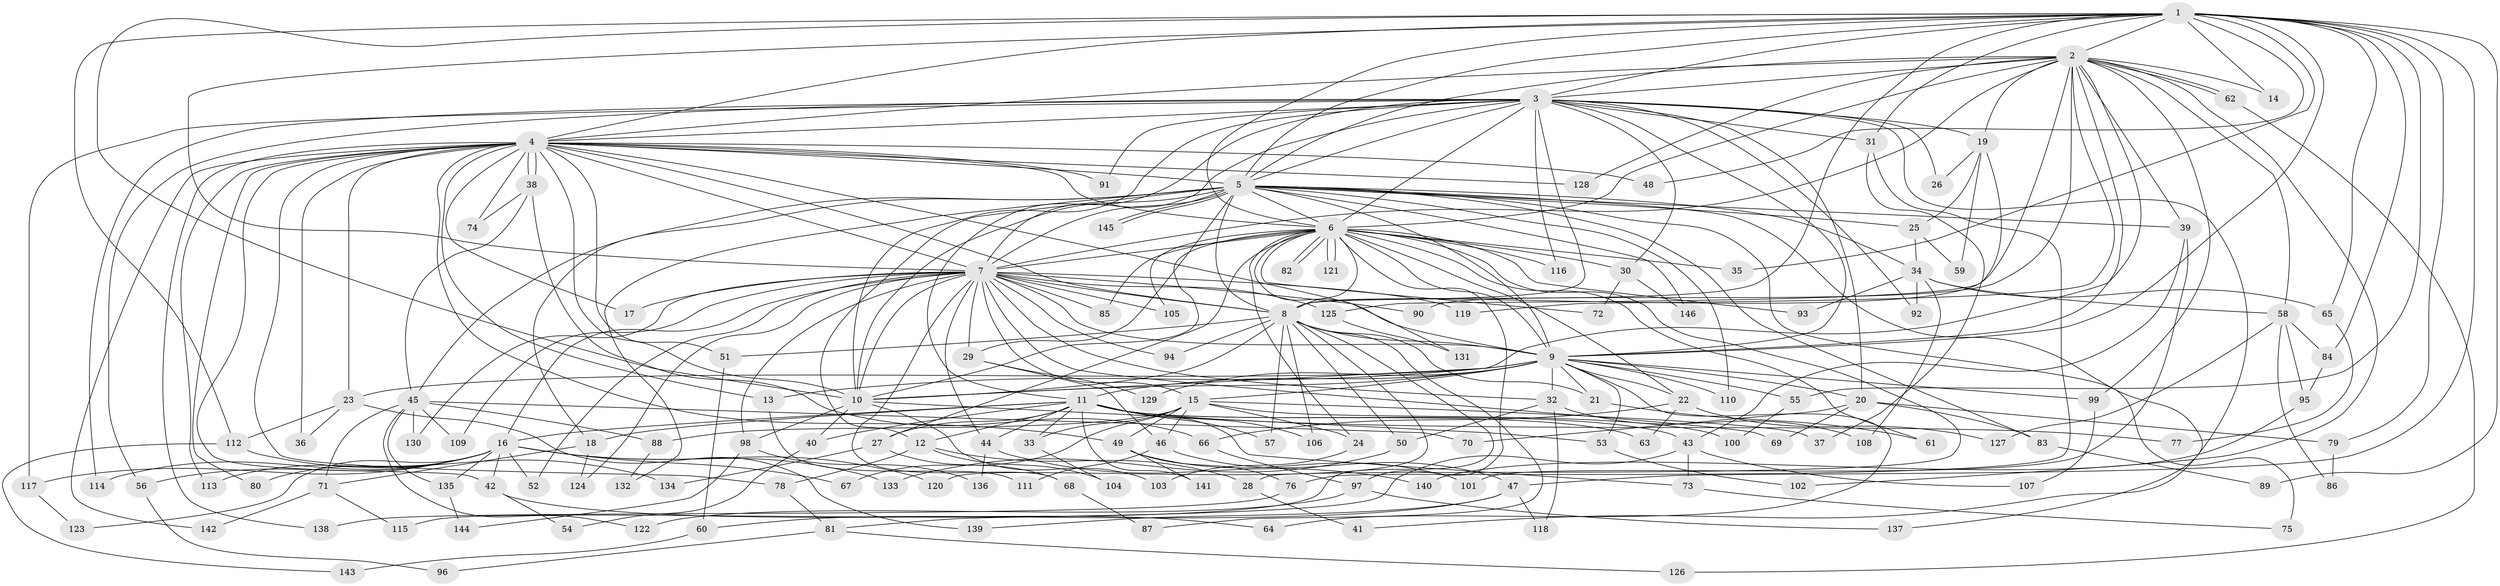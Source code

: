 // Generated by graph-tools (version 1.1) at 2025/34/03/09/25 02:34:54]
// undirected, 146 vertices, 317 edges
graph export_dot {
graph [start="1"]
  node [color=gray90,style=filled];
  1;
  2;
  3;
  4;
  5;
  6;
  7;
  8;
  9;
  10;
  11;
  12;
  13;
  14;
  15;
  16;
  17;
  18;
  19;
  20;
  21;
  22;
  23;
  24;
  25;
  26;
  27;
  28;
  29;
  30;
  31;
  32;
  33;
  34;
  35;
  36;
  37;
  38;
  39;
  40;
  41;
  42;
  43;
  44;
  45;
  46;
  47;
  48;
  49;
  50;
  51;
  52;
  53;
  54;
  55;
  56;
  57;
  58;
  59;
  60;
  61;
  62;
  63;
  64;
  65;
  66;
  67;
  68;
  69;
  70;
  71;
  72;
  73;
  74;
  75;
  76;
  77;
  78;
  79;
  80;
  81;
  82;
  83;
  84;
  85;
  86;
  87;
  88;
  89;
  90;
  91;
  92;
  93;
  94;
  95;
  96;
  97;
  98;
  99;
  100;
  101;
  102;
  103;
  104;
  105;
  106;
  107;
  108;
  109;
  110;
  111;
  112;
  113;
  114;
  115;
  116;
  117;
  118;
  119;
  120;
  121;
  122;
  123;
  124;
  125;
  126;
  127;
  128;
  129;
  130;
  131;
  132;
  133;
  134;
  135;
  136;
  137;
  138;
  139;
  140;
  141;
  142;
  143;
  144;
  145;
  146;
  1 -- 2;
  1 -- 3;
  1 -- 4;
  1 -- 5;
  1 -- 6;
  1 -- 7;
  1 -- 8;
  1 -- 9;
  1 -- 10;
  1 -- 14;
  1 -- 31;
  1 -- 35;
  1 -- 47;
  1 -- 48;
  1 -- 55;
  1 -- 65;
  1 -- 79;
  1 -- 84;
  1 -- 89;
  1 -- 112;
  2 -- 3;
  2 -- 4;
  2 -- 5;
  2 -- 6;
  2 -- 7;
  2 -- 8;
  2 -- 9;
  2 -- 10;
  2 -- 14;
  2 -- 19;
  2 -- 39;
  2 -- 58;
  2 -- 62;
  2 -- 62;
  2 -- 90;
  2 -- 99;
  2 -- 102;
  2 -- 119;
  2 -- 128;
  3 -- 4;
  3 -- 5;
  3 -- 6;
  3 -- 7;
  3 -- 8;
  3 -- 9;
  3 -- 10;
  3 -- 11;
  3 -- 19;
  3 -- 20;
  3 -- 26;
  3 -- 30;
  3 -- 31;
  3 -- 41;
  3 -- 56;
  3 -- 91;
  3 -- 92;
  3 -- 114;
  3 -- 116;
  3 -- 117;
  4 -- 5;
  4 -- 6;
  4 -- 7;
  4 -- 8;
  4 -- 9;
  4 -- 10;
  4 -- 13;
  4 -- 17;
  4 -- 23;
  4 -- 36;
  4 -- 38;
  4 -- 38;
  4 -- 42;
  4 -- 48;
  4 -- 49;
  4 -- 51;
  4 -- 74;
  4 -- 78;
  4 -- 80;
  4 -- 91;
  4 -- 113;
  4 -- 128;
  4 -- 138;
  4 -- 142;
  5 -- 6;
  5 -- 7;
  5 -- 8;
  5 -- 9;
  5 -- 10;
  5 -- 12;
  5 -- 18;
  5 -- 25;
  5 -- 29;
  5 -- 34;
  5 -- 39;
  5 -- 45;
  5 -- 75;
  5 -- 83;
  5 -- 110;
  5 -- 132;
  5 -- 137;
  5 -- 145;
  5 -- 145;
  5 -- 146;
  6 -- 7;
  6 -- 8;
  6 -- 9;
  6 -- 10;
  6 -- 22;
  6 -- 24;
  6 -- 27;
  6 -- 28;
  6 -- 30;
  6 -- 35;
  6 -- 61;
  6 -- 72;
  6 -- 82;
  6 -- 82;
  6 -- 85;
  6 -- 93;
  6 -- 97;
  6 -- 105;
  6 -- 116;
  6 -- 121;
  6 -- 121;
  6 -- 131;
  7 -- 8;
  7 -- 9;
  7 -- 10;
  7 -- 15;
  7 -- 16;
  7 -- 17;
  7 -- 29;
  7 -- 32;
  7 -- 44;
  7 -- 52;
  7 -- 68;
  7 -- 69;
  7 -- 85;
  7 -- 90;
  7 -- 94;
  7 -- 98;
  7 -- 105;
  7 -- 109;
  7 -- 119;
  7 -- 124;
  7 -- 125;
  7 -- 130;
  8 -- 9;
  8 -- 10;
  8 -- 21;
  8 -- 50;
  8 -- 51;
  8 -- 57;
  8 -- 87;
  8 -- 94;
  8 -- 106;
  8 -- 115;
  8 -- 120;
  9 -- 10;
  9 -- 11;
  9 -- 13;
  9 -- 15;
  9 -- 20;
  9 -- 21;
  9 -- 22;
  9 -- 23;
  9 -- 32;
  9 -- 53;
  9 -- 55;
  9 -- 64;
  9 -- 99;
  9 -- 110;
  9 -- 129;
  10 -- 40;
  10 -- 53;
  10 -- 98;
  10 -- 103;
  11 -- 12;
  11 -- 16;
  11 -- 18;
  11 -- 27;
  11 -- 33;
  11 -- 40;
  11 -- 43;
  11 -- 44;
  11 -- 57;
  11 -- 63;
  11 -- 73;
  11 -- 77;
  11 -- 106;
  11 -- 141;
  12 -- 28;
  12 -- 78;
  12 -- 104;
  13 -- 111;
  15 -- 24;
  15 -- 33;
  15 -- 37;
  15 -- 46;
  15 -- 49;
  15 -- 67;
  15 -- 88;
  15 -- 100;
  16 -- 42;
  16 -- 52;
  16 -- 56;
  16 -- 67;
  16 -- 80;
  16 -- 113;
  16 -- 114;
  16 -- 117;
  16 -- 120;
  16 -- 123;
  16 -- 133;
  16 -- 135;
  18 -- 71;
  18 -- 124;
  19 -- 25;
  19 -- 26;
  19 -- 59;
  19 -- 125;
  20 -- 69;
  20 -- 70;
  20 -- 79;
  20 -- 83;
  21 -- 61;
  22 -- 63;
  22 -- 66;
  22 -- 127;
  23 -- 36;
  23 -- 112;
  23 -- 139;
  24 -- 103;
  25 -- 34;
  25 -- 59;
  27 -- 68;
  27 -- 134;
  28 -- 41;
  29 -- 46;
  29 -- 129;
  30 -- 72;
  30 -- 146;
  31 -- 37;
  31 -- 76;
  32 -- 50;
  32 -- 108;
  32 -- 118;
  33 -- 104;
  34 -- 58;
  34 -- 65;
  34 -- 92;
  34 -- 93;
  34 -- 108;
  38 -- 45;
  38 -- 66;
  38 -- 74;
  39 -- 43;
  39 -- 101;
  40 -- 54;
  42 -- 54;
  42 -- 64;
  43 -- 73;
  43 -- 81;
  43 -- 107;
  44 -- 136;
  44 -- 140;
  45 -- 70;
  45 -- 71;
  45 -- 88;
  45 -- 109;
  45 -- 122;
  45 -- 130;
  45 -- 135;
  46 -- 47;
  46 -- 111;
  47 -- 60;
  47 -- 118;
  47 -- 139;
  49 -- 76;
  49 -- 101;
  49 -- 141;
  50 -- 133;
  51 -- 60;
  53 -- 102;
  55 -- 100;
  56 -- 96;
  58 -- 84;
  58 -- 86;
  58 -- 95;
  58 -- 127;
  60 -- 143;
  62 -- 126;
  65 -- 77;
  66 -- 97;
  68 -- 87;
  71 -- 115;
  71 -- 142;
  73 -- 75;
  76 -- 138;
  78 -- 81;
  79 -- 86;
  81 -- 96;
  81 -- 126;
  83 -- 89;
  84 -- 95;
  88 -- 132;
  95 -- 140;
  97 -- 122;
  97 -- 137;
  98 -- 136;
  98 -- 144;
  99 -- 107;
  112 -- 134;
  112 -- 143;
  117 -- 123;
  125 -- 131;
  135 -- 144;
}
